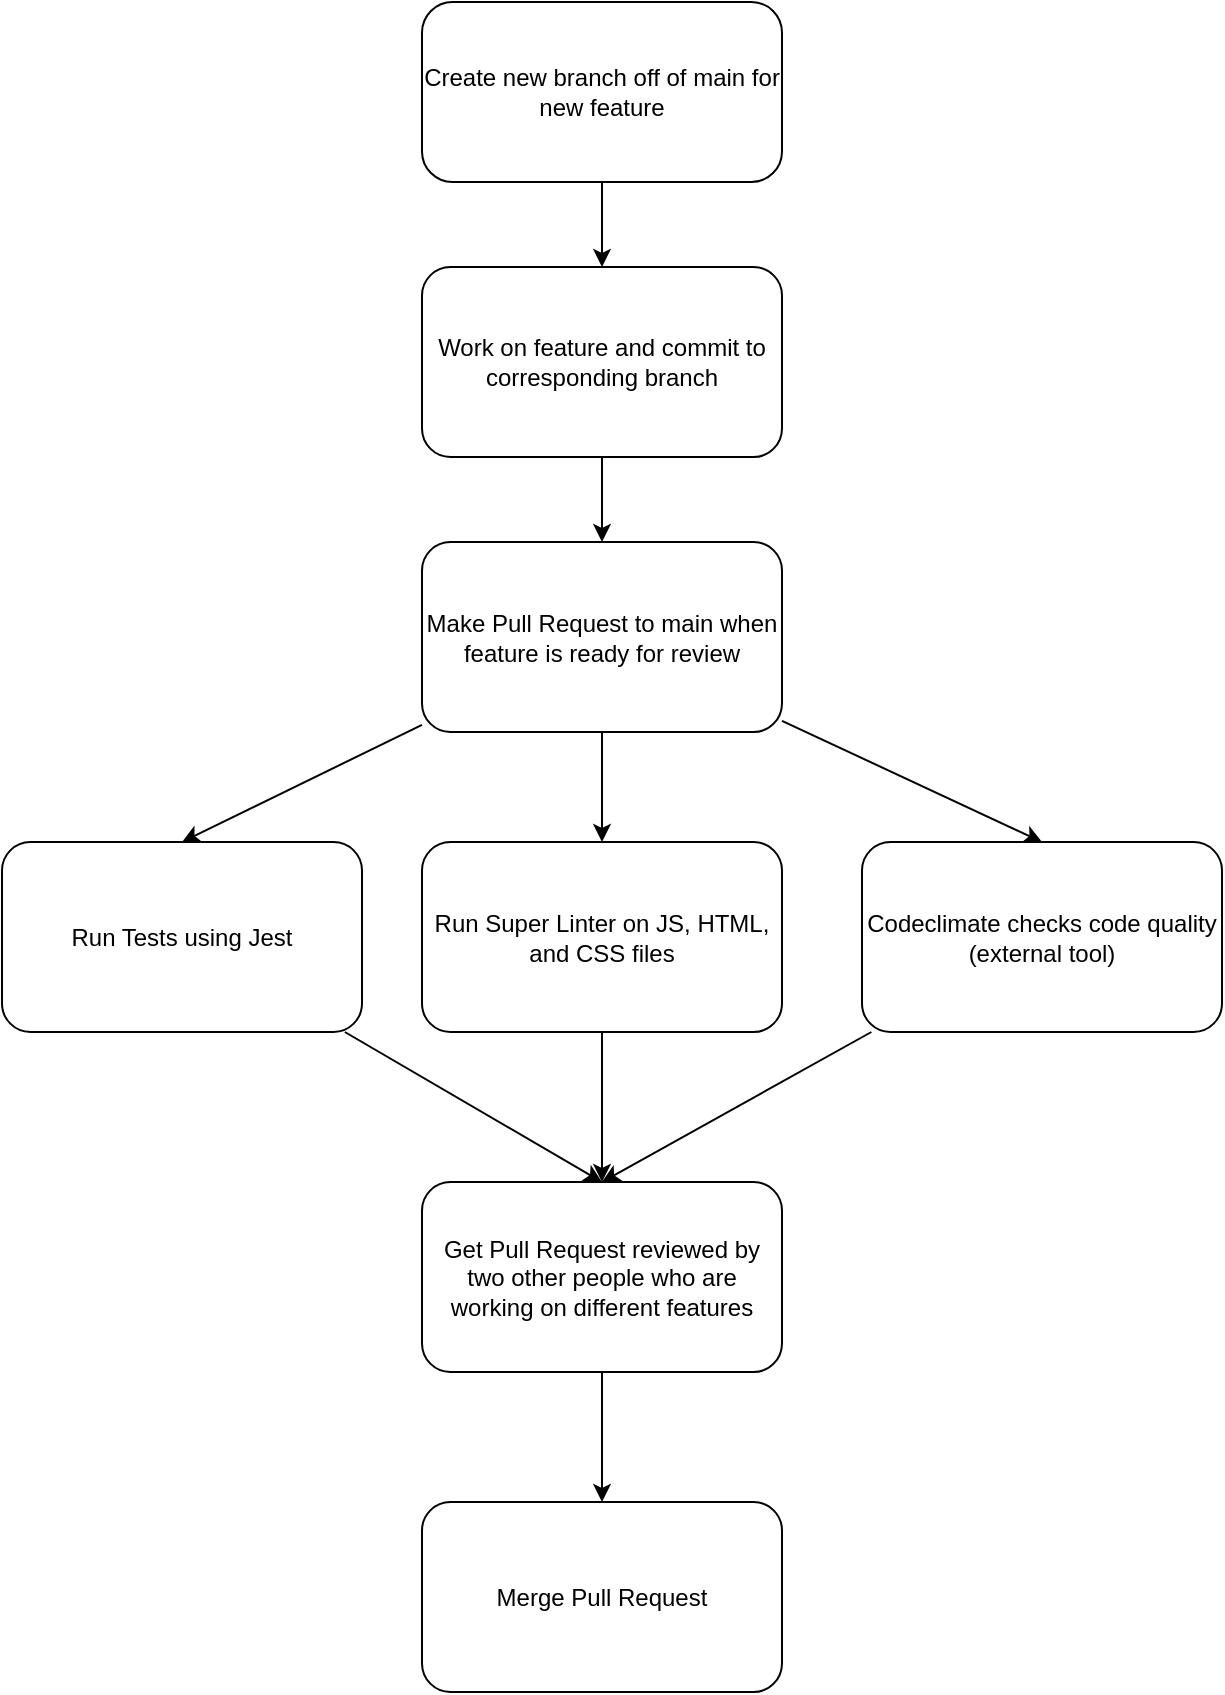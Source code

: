 <mxfile>
    <diagram id="JgTl3Ha2xzWxtXQkMg6l" name="Page-1">
        <mxGraphModel dx="879" dy="889" grid="1" gridSize="10" guides="1" tooltips="1" connect="1" arrows="1" fold="1" page="1" pageScale="1" pageWidth="850" pageHeight="1100" background="#FFFFFF" math="0" shadow="0">
            <root>
                <mxCell id="0"/>
                <mxCell id="1" parent="0"/>
                <mxCell id="10" style="edgeStyle=none;html=1;" edge="1" parent="1" source="2" target="3">
                    <mxGeometry relative="1" as="geometry"/>
                </mxCell>
                <mxCell id="2" value="Create new branch off of main for new feature" style="rounded=1;whiteSpace=wrap;html=1;arcSize=17;" vertex="1" parent="1">
                    <mxGeometry x="330" y="128" width="180" height="90" as="geometry"/>
                </mxCell>
                <mxCell id="11" style="edgeStyle=none;html=1;" edge="1" parent="1" source="3" target="7">
                    <mxGeometry relative="1" as="geometry"/>
                </mxCell>
                <mxCell id="3" value="Work on feature and commit to corresponding branch" style="rounded=1;whiteSpace=wrap;html=1;" vertex="1" parent="1">
                    <mxGeometry x="330" y="260.5" width="180" height="95" as="geometry"/>
                </mxCell>
                <mxCell id="20" style="edgeStyle=none;html=1;entryX=0.5;entryY=0;entryDx=0;entryDy=0;" edge="1" parent="1" source="7" target="18">
                    <mxGeometry relative="1" as="geometry"/>
                </mxCell>
                <mxCell id="21" style="edgeStyle=none;html=1;entryX=0.5;entryY=0;entryDx=0;entryDy=0;" edge="1" parent="1" source="7" target="19">
                    <mxGeometry relative="1" as="geometry"/>
                </mxCell>
                <mxCell id="22" style="edgeStyle=none;html=1;entryX=0.5;entryY=0;entryDx=0;entryDy=0;" edge="1" parent="1" source="7" target="17">
                    <mxGeometry relative="1" as="geometry"/>
                </mxCell>
                <mxCell id="7" value="Make Pull Request to main when feature is ready for review" style="rounded=1;whiteSpace=wrap;html=1;" vertex="1" parent="1">
                    <mxGeometry x="330" y="398" width="180" height="95" as="geometry"/>
                </mxCell>
                <mxCell id="28" style="edgeStyle=none;html=1;entryX=0.5;entryY=0;entryDx=0;entryDy=0;" edge="1" parent="1" source="17" target="24">
                    <mxGeometry relative="1" as="geometry"/>
                </mxCell>
                <mxCell id="17" value="Codeclimate checks code quality (external tool)" style="rounded=1;whiteSpace=wrap;html=1;" vertex="1" parent="1">
                    <mxGeometry x="550" y="548" width="180" height="95" as="geometry"/>
                </mxCell>
                <mxCell id="31" style="edgeStyle=none;html=1;entryX=0.5;entryY=0;entryDx=0;entryDy=0;" edge="1" parent="1" source="18" target="24">
                    <mxGeometry relative="1" as="geometry"/>
                </mxCell>
                <mxCell id="18" value="Run Tests using Jest" style="rounded=1;whiteSpace=wrap;html=1;" vertex="1" parent="1">
                    <mxGeometry x="120" y="548" width="180" height="95" as="geometry"/>
                </mxCell>
                <mxCell id="29" style="edgeStyle=none;html=1;" edge="1" parent="1" source="19">
                    <mxGeometry relative="1" as="geometry">
                        <mxPoint x="420" y="718" as="targetPoint"/>
                    </mxGeometry>
                </mxCell>
                <mxCell id="19" value="Run Super Linter on JS, HTML, and CSS files" style="rounded=1;whiteSpace=wrap;html=1;" vertex="1" parent="1">
                    <mxGeometry x="330" y="548" width="180" height="95" as="geometry"/>
                </mxCell>
                <mxCell id="35" style="edgeStyle=none;html=1;" edge="1" parent="1" source="24" target="34">
                    <mxGeometry relative="1" as="geometry"/>
                </mxCell>
                <mxCell id="24" value="Get Pull Request reviewed by two other people who are working on different features" style="rounded=1;whiteSpace=wrap;html=1;" vertex="1" parent="1">
                    <mxGeometry x="330" y="718" width="180" height="95" as="geometry"/>
                </mxCell>
                <mxCell id="34" value="Merge Pull Request" style="rounded=1;whiteSpace=wrap;html=1;" vertex="1" parent="1">
                    <mxGeometry x="330" y="878" width="180" height="95" as="geometry"/>
                </mxCell>
            </root>
        </mxGraphModel>
    </diagram>
</mxfile>